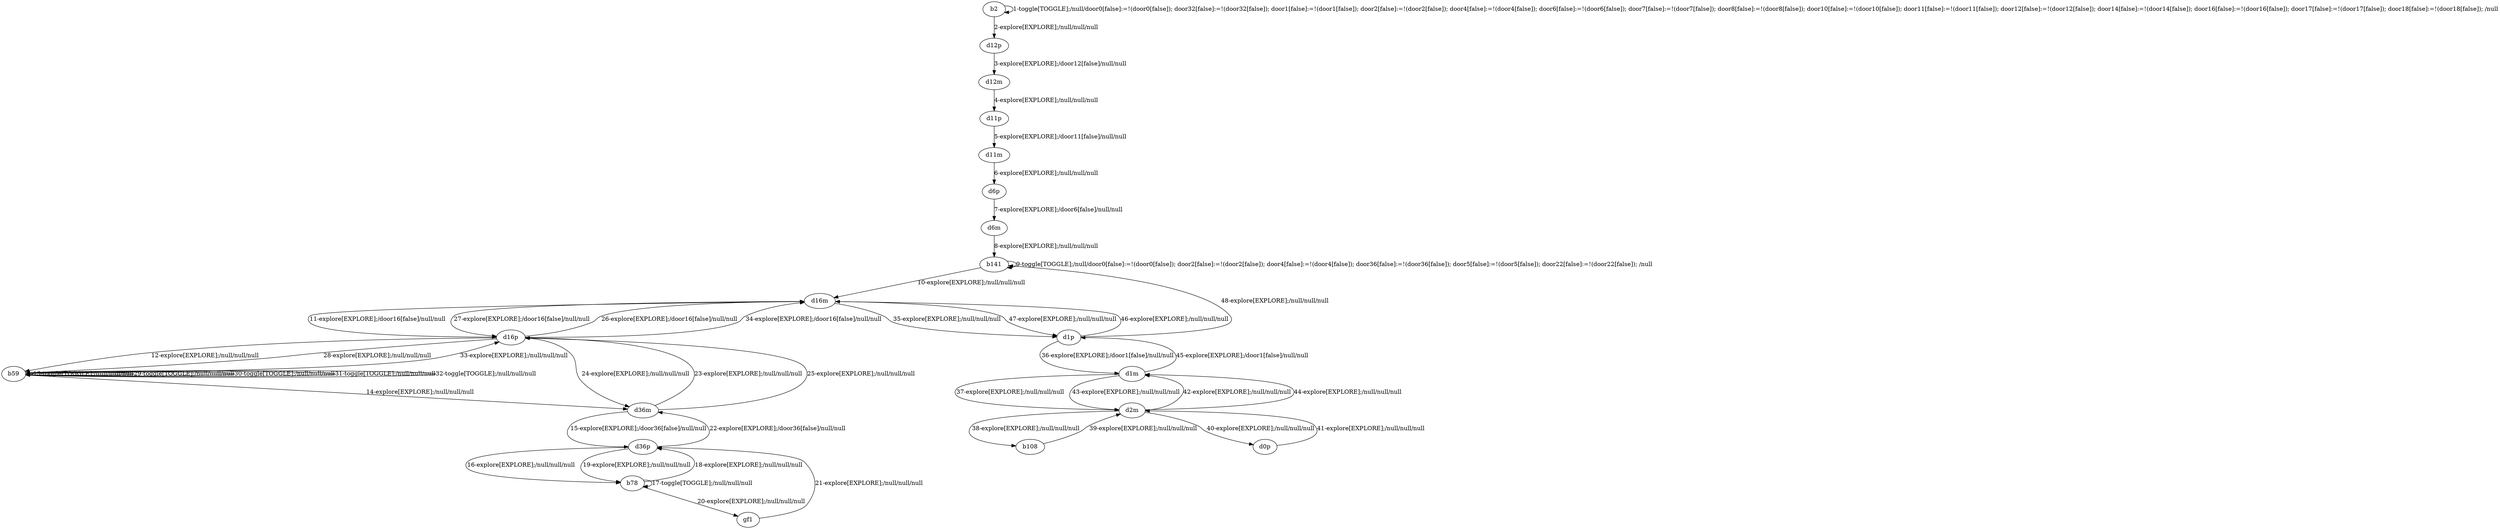 # Total number of goals covered by this test: 7
# b78 --> b78
# d36p --> b78
# gf1 --> d36p
# d36m --> d36p
# d36p --> d36m
# b78 --> d36p
# b78 --> gf1

digraph g {
"b2" -> "b2" [label = "1-toggle[TOGGLE];/null/door0[false]:=!(door0[false]); door32[false]:=!(door32[false]); door1[false]:=!(door1[false]); door2[false]:=!(door2[false]); door4[false]:=!(door4[false]); door6[false]:=!(door6[false]); door7[false]:=!(door7[false]); door8[false]:=!(door8[false]); door10[false]:=!(door10[false]); door11[false]:=!(door11[false]); door12[false]:=!(door12[false]); door14[false]:=!(door14[false]); door16[false]:=!(door16[false]); door17[false]:=!(door17[false]); door18[false]:=!(door18[false]); /null"];
"b2" -> "d12p" [label = "2-explore[EXPLORE];/null/null/null"];
"d12p" -> "d12m" [label = "3-explore[EXPLORE];/door12[false]/null/null"];
"d12m" -> "d11p" [label = "4-explore[EXPLORE];/null/null/null"];
"d11p" -> "d11m" [label = "5-explore[EXPLORE];/door11[false]/null/null"];
"d11m" -> "d6p" [label = "6-explore[EXPLORE];/null/null/null"];
"d6p" -> "d6m" [label = "7-explore[EXPLORE];/door6[false]/null/null"];
"d6m" -> "b141" [label = "8-explore[EXPLORE];/null/null/null"];
"b141" -> "b141" [label = "9-toggle[TOGGLE];/null/door0[false]:=!(door0[false]); door2[false]:=!(door2[false]); door4[false]:=!(door4[false]); door36[false]:=!(door36[false]); door5[false]:=!(door5[false]); door22[false]:=!(door22[false]); /null"];
"b141" -> "d16m" [label = "10-explore[EXPLORE];/null/null/null"];
"d16m" -> "d16p" [label = "11-explore[EXPLORE];/door16[false]/null/null"];
"d16p" -> "b59" [label = "12-explore[EXPLORE];/null/null/null"];
"b59" -> "b59" [label = "13-toggle[TOGGLE];/null/null/null"];
"b59" -> "d36m" [label = "14-explore[EXPLORE];/null/null/null"];
"d36m" -> "d36p" [label = "15-explore[EXPLORE];/door36[false]/null/null"];
"d36p" -> "b78" [label = "16-explore[EXPLORE];/null/null/null"];
"b78" -> "b78" [label = "17-toggle[TOGGLE];/null/null/null"];
"b78" -> "d36p" [label = "18-explore[EXPLORE];/null/null/null"];
"d36p" -> "b78" [label = "19-explore[EXPLORE];/null/null/null"];
"b78" -> "gf1" [label = "20-explore[EXPLORE];/null/null/null"];
"gf1" -> "d36p" [label = "21-explore[EXPLORE];/null/null/null"];
"d36p" -> "d36m" [label = "22-explore[EXPLORE];/door36[false]/null/null"];
"d36m" -> "d16p" [label = "23-explore[EXPLORE];/null/null/null"];
"d16p" -> "d36m" [label = "24-explore[EXPLORE];/null/null/null"];
"d36m" -> "d16p" [label = "25-explore[EXPLORE];/null/null/null"];
"d16p" -> "d16m" [label = "26-explore[EXPLORE];/door16[false]/null/null"];
"d16m" -> "d16p" [label = "27-explore[EXPLORE];/door16[false]/null/null"];
"d16p" -> "b59" [label = "28-explore[EXPLORE];/null/null/null"];
"b59" -> "b59" [label = "29-toggle[TOGGLE];/null/null/null"];
"b59" -> "b59" [label = "30-toggle[TOGGLE];/null/null/null"];
"b59" -> "b59" [label = "31-toggle[TOGGLE];/null/null/null"];
"b59" -> "b59" [label = "32-toggle[TOGGLE];/null/null/null"];
"b59" -> "d16p" [label = "33-explore[EXPLORE];/null/null/null"];
"d16p" -> "d16m" [label = "34-explore[EXPLORE];/door16[false]/null/null"];
"d16m" -> "d1p" [label = "35-explore[EXPLORE];/null/null/null"];
"d1p" -> "d1m" [label = "36-explore[EXPLORE];/door1[false]/null/null"];
"d1m" -> "d2m" [label = "37-explore[EXPLORE];/null/null/null"];
"d2m" -> "b108" [label = "38-explore[EXPLORE];/null/null/null"];
"b108" -> "d2m" [label = "39-explore[EXPLORE];/null/null/null"];
"d2m" -> "d0p" [label = "40-explore[EXPLORE];/null/null/null"];
"d0p" -> "d2m" [label = "41-explore[EXPLORE];/null/null/null"];
"d2m" -> "d1m" [label = "42-explore[EXPLORE];/null/null/null"];
"d1m" -> "d2m" [label = "43-explore[EXPLORE];/null/null/null"];
"d2m" -> "d1m" [label = "44-explore[EXPLORE];/null/null/null"];
"d1m" -> "d1p" [label = "45-explore[EXPLORE];/door1[false]/null/null"];
"d1p" -> "d16m" [label = "46-explore[EXPLORE];/null/null/null"];
"d16m" -> "d1p" [label = "47-explore[EXPLORE];/null/null/null"];
"d1p" -> "b141" [label = "48-explore[EXPLORE];/null/null/null"];
}